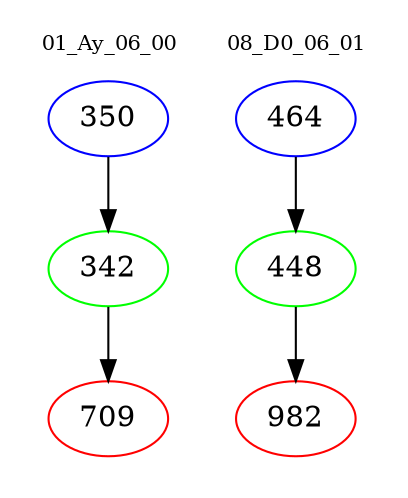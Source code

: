 digraph{
subgraph cluster_0 {
color = white
label = "01_Ay_06_00";
fontsize=10;
T0_350 [label="350", color="blue"]
T0_350 -> T0_342 [color="black"]
T0_342 [label="342", color="green"]
T0_342 -> T0_709 [color="black"]
T0_709 [label="709", color="red"]
}
subgraph cluster_1 {
color = white
label = "08_D0_06_01";
fontsize=10;
T1_464 [label="464", color="blue"]
T1_464 -> T1_448 [color="black"]
T1_448 [label="448", color="green"]
T1_448 -> T1_982 [color="black"]
T1_982 [label="982", color="red"]
}
}

